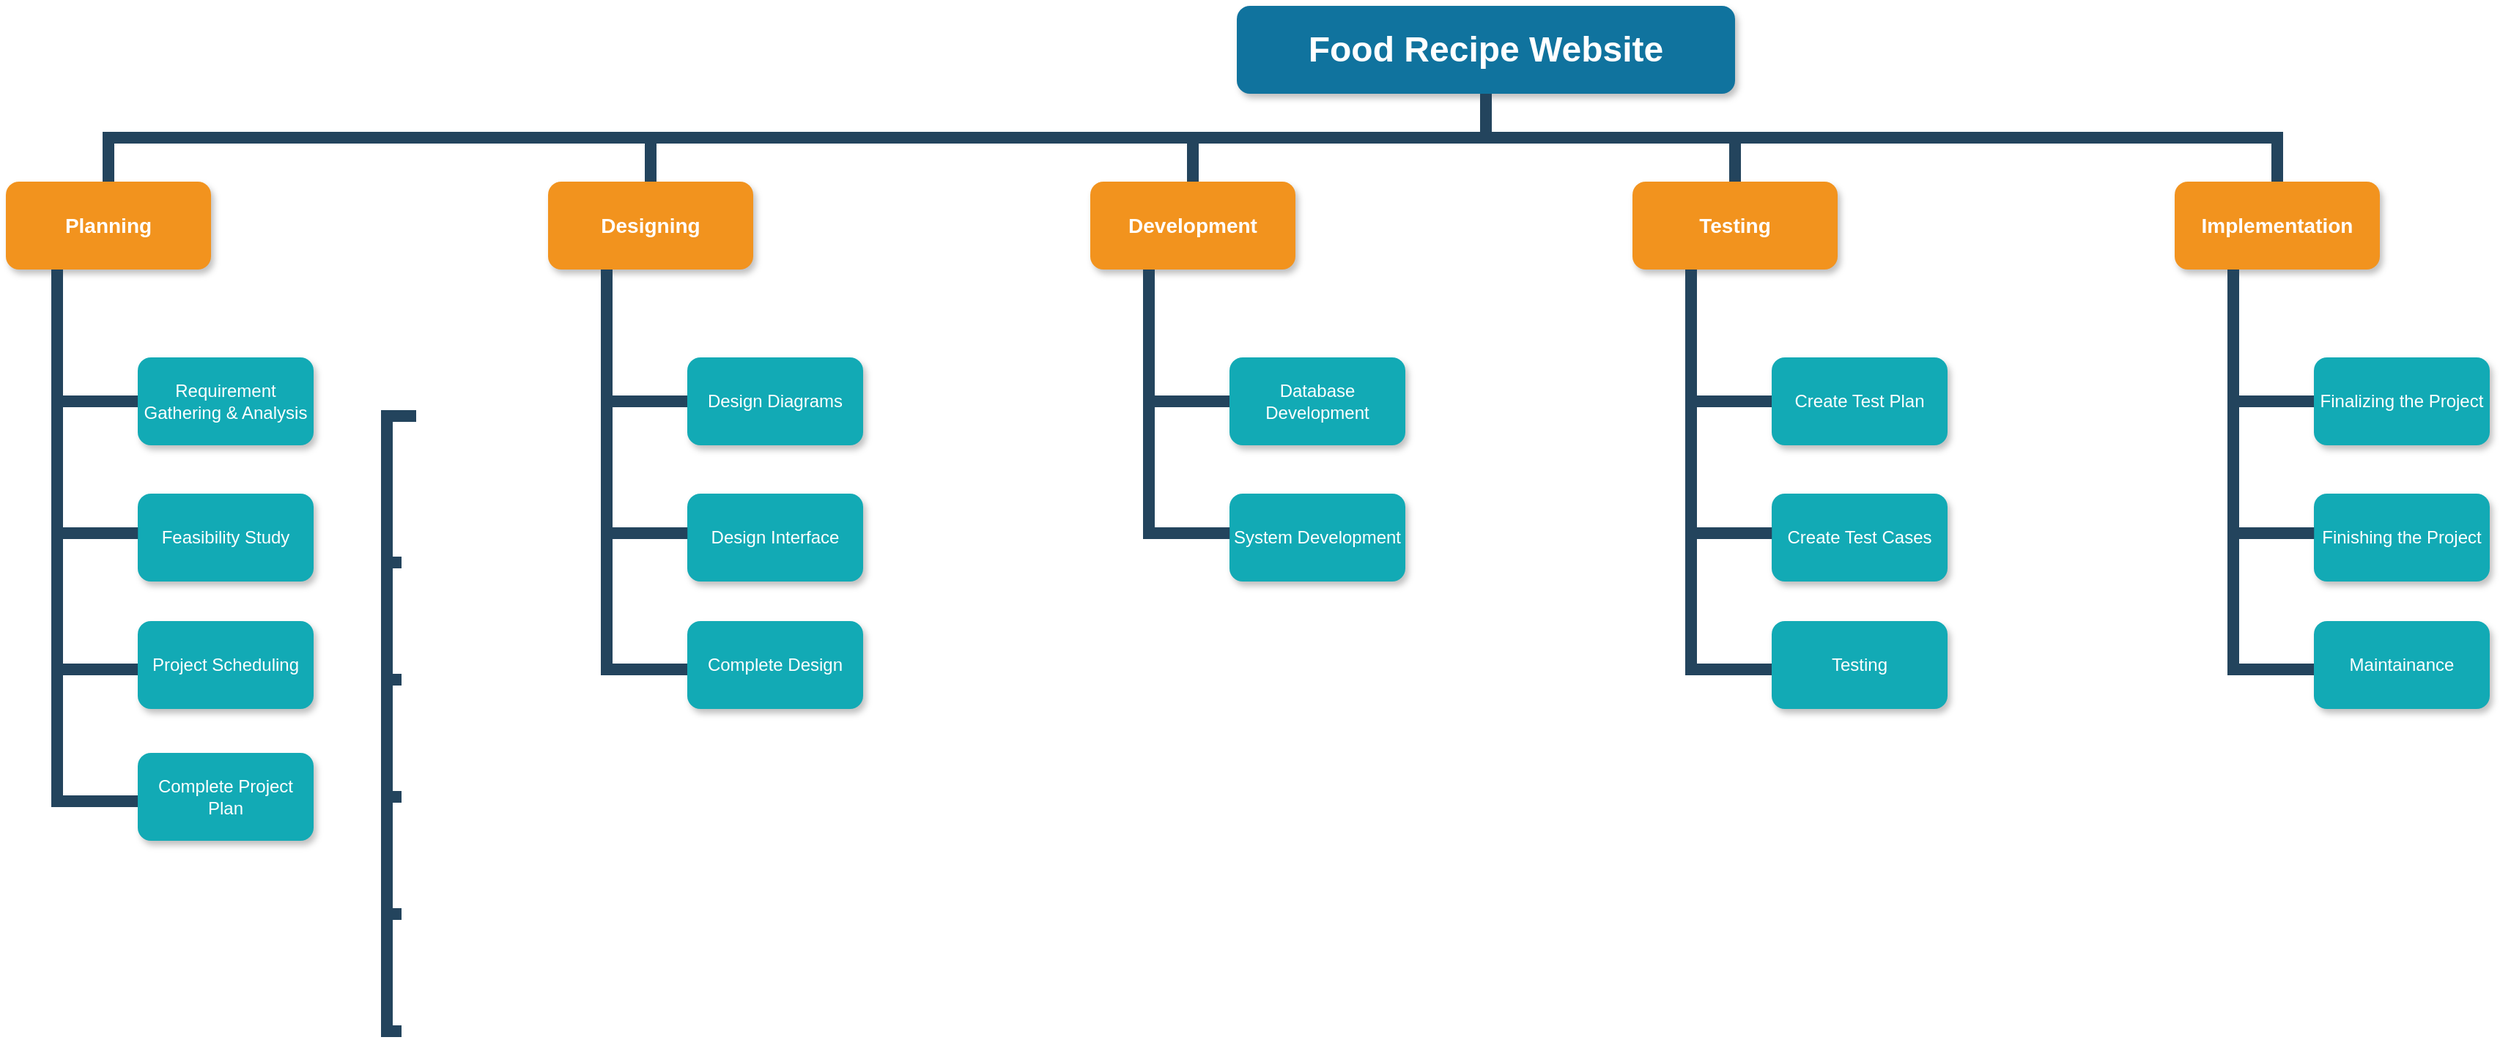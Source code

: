 <mxfile version="21.1.5" type="github">
  <diagram name="Page-1" id="64c3da0e-402f-94eb-ee01-a36477274f13">
    <mxGraphModel dx="1762" dy="973" grid="1" gridSize="10" guides="1" tooltips="1" connect="1" arrows="1" fold="1" page="1" pageScale="1" pageWidth="1169" pageHeight="826" background="none" math="0" shadow="0">
      <root>
        <mxCell id="0" />
        <mxCell id="1" parent="0" />
        <mxCell id="2" value="Food Recipe Website" style="whiteSpace=wrap;rounded=1;shadow=1;fillColor=#10739E;strokeColor=none;fontColor=#FFFFFF;fontStyle=1;fontSize=24" parent="1" vertex="1">
          <mxGeometry x="1000" y="50" width="340" height="60" as="geometry" />
        </mxCell>
        <mxCell id="3" value="Planning" style="whiteSpace=wrap;rounded=1;fillColor=#F2931E;strokeColor=none;shadow=1;fontColor=#FFFFFF;fontStyle=1;fontSize=14" parent="1" vertex="1">
          <mxGeometry x="160" y="170.0" width="140" height="60" as="geometry" />
        </mxCell>
        <mxCell id="4" value="Designing" style="whiteSpace=wrap;rounded=1;fillColor=#F2931E;strokeColor=none;shadow=1;fontColor=#FFFFFF;fontStyle=1;fontSize=14" parent="1" vertex="1">
          <mxGeometry x="530" y="170.0" width="140" height="60" as="geometry" />
        </mxCell>
        <mxCell id="6" value="Development" style="whiteSpace=wrap;rounded=1;fillColor=#F2931E;strokeColor=none;shadow=1;fontColor=#FFFFFF;fontStyle=1;fontSize=14" parent="1" vertex="1">
          <mxGeometry x="900" y="170.0" width="140" height="60" as="geometry" />
        </mxCell>
        <mxCell id="7" value="Testing" style="whiteSpace=wrap;rounded=1;fillColor=#F2931E;strokeColor=none;shadow=1;fontColor=#FFFFFF;fontStyle=1;fontSize=14" parent="1" vertex="1">
          <mxGeometry x="1270" y="170.0" width="140" height="60" as="geometry" />
        </mxCell>
        <mxCell id="8" value="Implementation" style="whiteSpace=wrap;rounded=1;fillColor=#F2931E;strokeColor=none;shadow=1;fontColor=#FFFFFF;fontStyle=1;fontSize=14" parent="1" vertex="1">
          <mxGeometry x="1640" y="170.0" width="140" height="60" as="geometry" />
        </mxCell>
        <mxCell id="12" value="Requirement Gathering &amp; Analysis" style="whiteSpace=wrap;rounded=1;fillColor=#12AAB5;strokeColor=none;shadow=1;fontColor=#FFFFFF;" parent="1" vertex="1">
          <mxGeometry x="250" y="290.0" width="120" height="60" as="geometry" />
        </mxCell>
        <mxCell id="104" value="" style="edgeStyle=elbowEdgeStyle;elbow=vertical;rounded=0;fontColor=#000000;endArrow=none;endFill=0;strokeWidth=8;strokeColor=#23445D;exitX=0.25;exitY=1;exitDx=0;exitDy=0;entryX=0;entryY=0.5;entryDx=0;entryDy=0;" parent="1" source="3" target="12" edge="1">
          <mxGeometry width="100" height="100" relative="1" as="geometry">
            <mxPoint x="360" y="290" as="sourcePoint" />
            <mxPoint x="220" y="760" as="targetPoint" />
            <Array as="points">
              <mxPoint x="220" y="320" />
            </Array>
          </mxGeometry>
        </mxCell>
        <mxCell id="118" value="" style="edgeStyle=elbowEdgeStyle;elbow=horizontal;rounded=0;fontColor=#000000;endArrow=none;endFill=0;strokeWidth=8;strokeColor=#23445D;" parent="1" target="45" edge="1">
          <mxGeometry width="100" height="100" relative="1" as="geometry">
            <mxPoint x="440" y="330" as="sourcePoint" />
            <mxPoint x="430.0" y="430" as="targetPoint" />
            <Array as="points">
              <mxPoint x="420" y="380" />
            </Array>
          </mxGeometry>
        </mxCell>
        <mxCell id="119" value="" style="edgeStyle=elbowEdgeStyle;elbow=horizontal;rounded=0;fontColor=#000000;endArrow=none;endFill=0;strokeWidth=8;strokeColor=#23445D;" parent="1" target="46" edge="1">
          <mxGeometry width="100" height="100" relative="1" as="geometry">
            <mxPoint x="440" y="330" as="sourcePoint" />
            <mxPoint x="430.0" y="510" as="targetPoint" />
            <Array as="points">
              <mxPoint x="420" y="420" />
            </Array>
          </mxGeometry>
        </mxCell>
        <mxCell id="120" value="" style="edgeStyle=elbowEdgeStyle;elbow=horizontal;rounded=0;fontColor=#000000;endArrow=none;endFill=0;strokeWidth=8;strokeColor=#23445D;" parent="1" target="49" edge="1">
          <mxGeometry width="100" height="100" relative="1" as="geometry">
            <mxPoint x="440" y="330" as="sourcePoint" />
            <mxPoint x="430" y="750" as="targetPoint" />
            <Array as="points">
              <mxPoint x="420" y="550" />
            </Array>
          </mxGeometry>
        </mxCell>
        <mxCell id="121" value="" style="edgeStyle=elbowEdgeStyle;elbow=horizontal;rounded=0;fontColor=#000000;endArrow=none;endFill=0;strokeWidth=8;strokeColor=#23445D;" parent="1" target="48" edge="1">
          <mxGeometry width="100" height="100" relative="1" as="geometry">
            <mxPoint x="440" y="330" as="sourcePoint" />
            <mxPoint x="430" y="670" as="targetPoint" />
            <Array as="points">
              <mxPoint x="420" y="500" />
            </Array>
          </mxGeometry>
        </mxCell>
        <mxCell id="122" value="" style="edgeStyle=elbowEdgeStyle;elbow=horizontal;rounded=0;fontColor=#000000;endArrow=none;endFill=0;strokeWidth=8;strokeColor=#23445D;" parent="1" target="47" edge="1">
          <mxGeometry width="100" height="100" relative="1" as="geometry">
            <mxPoint x="440" y="330" as="sourcePoint" />
            <mxPoint x="430.0" y="590" as="targetPoint" />
            <Array as="points">
              <mxPoint x="420" y="470" />
            </Array>
          </mxGeometry>
        </mxCell>
        <mxCell id="229" value="" style="edgeStyle=elbowEdgeStyle;elbow=vertical;rounded=0;fontColor=#000000;endArrow=none;endFill=0;strokeWidth=8;strokeColor=#23445D;" parent="1" source="2" target="3" edge="1">
          <mxGeometry width="100" height="100" relative="1" as="geometry">
            <mxPoint x="540" y="140" as="sourcePoint" />
            <mxPoint x="640" y="40" as="targetPoint" />
          </mxGeometry>
        </mxCell>
        <mxCell id="230" value="" style="edgeStyle=elbowEdgeStyle;elbow=vertical;rounded=0;fontColor=#000000;endArrow=none;endFill=0;strokeWidth=8;strokeColor=#23445D;" parent="1" source="2" target="4" edge="1">
          <mxGeometry width="100" height="100" relative="1" as="geometry">
            <mxPoint x="550" y="150" as="sourcePoint" />
            <mxPoint x="650" y="50" as="targetPoint" />
          </mxGeometry>
        </mxCell>
        <mxCell id="231" value="" style="edgeStyle=elbowEdgeStyle;elbow=vertical;rounded=0;fontColor=#000000;endArrow=none;endFill=0;strokeWidth=8;strokeColor=#23445D;" parent="1" source="2" target="6" edge="1">
          <mxGeometry width="100" height="100" relative="1" as="geometry">
            <mxPoint x="560" y="160" as="sourcePoint" />
            <mxPoint x="660" y="60" as="targetPoint" />
          </mxGeometry>
        </mxCell>
        <mxCell id="232" value="" style="edgeStyle=elbowEdgeStyle;elbow=vertical;rounded=0;fontColor=#000000;endArrow=none;endFill=0;strokeWidth=8;strokeColor=#23445D;" parent="1" source="2" target="7" edge="1">
          <mxGeometry width="100" height="100" relative="1" as="geometry">
            <mxPoint x="570" y="170" as="sourcePoint" />
            <mxPoint x="670" y="70" as="targetPoint" />
          </mxGeometry>
        </mxCell>
        <mxCell id="233" value="" style="edgeStyle=elbowEdgeStyle;elbow=vertical;rounded=0;fontColor=#000000;endArrow=none;endFill=0;strokeWidth=8;strokeColor=#23445D;" parent="1" source="2" target="8" edge="1">
          <mxGeometry width="100" height="100" relative="1" as="geometry">
            <mxPoint x="580" y="180" as="sourcePoint" />
            <mxPoint x="680" y="80" as="targetPoint" />
          </mxGeometry>
        </mxCell>
        <mxCell id="IL7OlBw9bh1s8cGTA9J9-234" value="Feasibility Study" style="whiteSpace=wrap;rounded=1;fillColor=#12AAB5;strokeColor=none;shadow=1;fontColor=#FFFFFF;" vertex="1" parent="1">
          <mxGeometry x="250" y="383.0" width="120" height="60" as="geometry" />
        </mxCell>
        <mxCell id="IL7OlBw9bh1s8cGTA9J9-235" value="Project Scheduling" style="whiteSpace=wrap;rounded=1;fillColor=#12AAB5;strokeColor=none;shadow=1;fontColor=#FFFFFF;" vertex="1" parent="1">
          <mxGeometry x="250" y="470.0" width="120" height="60" as="geometry" />
        </mxCell>
        <mxCell id="IL7OlBw9bh1s8cGTA9J9-236" value="Complete Project Plan" style="whiteSpace=wrap;rounded=1;fillColor=#12AAB5;strokeColor=none;shadow=1;fontColor=#FFFFFF;" vertex="1" parent="1">
          <mxGeometry x="250" y="560.0" width="120" height="60" as="geometry" />
        </mxCell>
        <mxCell id="IL7OlBw9bh1s8cGTA9J9-237" value="" style="edgeStyle=elbowEdgeStyle;elbow=vertical;rounded=0;fontColor=#000000;endArrow=none;endFill=0;strokeWidth=8;strokeColor=#23445D;exitX=0.25;exitY=1;exitDx=0;exitDy=0;entryX=0.001;entryY=0.451;entryDx=0;entryDy=0;entryPerimeter=0;" edge="1" parent="1" target="IL7OlBw9bh1s8cGTA9J9-234">
          <mxGeometry width="100" height="100" relative="1" as="geometry">
            <mxPoint x="195" y="230" as="sourcePoint" />
            <mxPoint x="240" y="410" as="targetPoint" />
            <Array as="points">
              <mxPoint x="220" y="410" />
            </Array>
          </mxGeometry>
        </mxCell>
        <mxCell id="IL7OlBw9bh1s8cGTA9J9-238" value="" style="edgeStyle=elbowEdgeStyle;elbow=vertical;rounded=0;fontColor=#000000;endArrow=none;endFill=0;strokeWidth=8;strokeColor=#23445D;entryX=0.001;entryY=0.451;entryDx=0;entryDy=0;entryPerimeter=0;exitX=0.25;exitY=1;exitDx=0;exitDy=0;" edge="1" parent="1" source="3">
          <mxGeometry width="100" height="100" relative="1" as="geometry">
            <mxPoint x="195" y="240" as="sourcePoint" />
            <mxPoint x="250" y="503" as="targetPoint" />
            <Array as="points">
              <mxPoint x="220" y="503" />
            </Array>
          </mxGeometry>
        </mxCell>
        <mxCell id="IL7OlBw9bh1s8cGTA9J9-239" value="" style="edgeStyle=elbowEdgeStyle;elbow=vertical;rounded=0;fontColor=#000000;endArrow=none;endFill=0;strokeWidth=8;strokeColor=#23445D;entryX=0.001;entryY=0.451;entryDx=0;entryDy=0;entryPerimeter=0;exitX=0.25;exitY=1;exitDx=0;exitDy=0;" edge="1" parent="1" source="3">
          <mxGeometry width="100" height="100" relative="1" as="geometry">
            <mxPoint x="195" y="320" as="sourcePoint" />
            <mxPoint x="250" y="593" as="targetPoint" />
            <Array as="points">
              <mxPoint x="220" y="593" />
            </Array>
          </mxGeometry>
        </mxCell>
        <mxCell id="IL7OlBw9bh1s8cGTA9J9-240" value="Design Diagrams" style="whiteSpace=wrap;rounded=1;fillColor=#12AAB5;strokeColor=none;shadow=1;fontColor=#FFFFFF;" vertex="1" parent="1">
          <mxGeometry x="625" y="290.0" width="120" height="60" as="geometry" />
        </mxCell>
        <mxCell id="IL7OlBw9bh1s8cGTA9J9-241" value="" style="edgeStyle=elbowEdgeStyle;elbow=vertical;rounded=0;fontColor=#000000;endArrow=none;endFill=0;strokeWidth=8;strokeColor=#23445D;exitX=0.25;exitY=1;exitDx=0;exitDy=0;entryX=0;entryY=0.5;entryDx=0;entryDy=0;" edge="1" parent="1" target="IL7OlBw9bh1s8cGTA9J9-240">
          <mxGeometry width="100" height="100" relative="1" as="geometry">
            <mxPoint x="570" y="230" as="sourcePoint" />
            <mxPoint x="595" y="760" as="targetPoint" />
            <Array as="points">
              <mxPoint x="595" y="320" />
            </Array>
          </mxGeometry>
        </mxCell>
        <mxCell id="IL7OlBw9bh1s8cGTA9J9-242" value="Design Interface" style="whiteSpace=wrap;rounded=1;fillColor=#12AAB5;strokeColor=none;shadow=1;fontColor=#FFFFFF;" vertex="1" parent="1">
          <mxGeometry x="625" y="383.0" width="120" height="60" as="geometry" />
        </mxCell>
        <mxCell id="IL7OlBw9bh1s8cGTA9J9-243" value="Complete Design" style="whiteSpace=wrap;rounded=1;fillColor=#12AAB5;strokeColor=none;shadow=1;fontColor=#FFFFFF;" vertex="1" parent="1">
          <mxGeometry x="625" y="470.0" width="120" height="60" as="geometry" />
        </mxCell>
        <mxCell id="IL7OlBw9bh1s8cGTA9J9-245" value="" style="edgeStyle=elbowEdgeStyle;elbow=vertical;rounded=0;fontColor=#000000;endArrow=none;endFill=0;strokeWidth=8;strokeColor=#23445D;exitX=0.25;exitY=1;exitDx=0;exitDy=0;entryX=0.001;entryY=0.451;entryDx=0;entryDy=0;entryPerimeter=0;" edge="1" parent="1" target="IL7OlBw9bh1s8cGTA9J9-242">
          <mxGeometry width="100" height="100" relative="1" as="geometry">
            <mxPoint x="570" y="230" as="sourcePoint" />
            <mxPoint x="615" y="410" as="targetPoint" />
            <Array as="points">
              <mxPoint x="595" y="410" />
            </Array>
          </mxGeometry>
        </mxCell>
        <mxCell id="IL7OlBw9bh1s8cGTA9J9-246" value="" style="edgeStyle=elbowEdgeStyle;elbow=vertical;rounded=0;fontColor=#000000;endArrow=none;endFill=0;strokeWidth=8;strokeColor=#23445D;entryX=0.001;entryY=0.451;entryDx=0;entryDy=0;entryPerimeter=0;exitX=0.25;exitY=1;exitDx=0;exitDy=0;" edge="1" parent="1">
          <mxGeometry width="100" height="100" relative="1" as="geometry">
            <mxPoint x="570" y="230" as="sourcePoint" />
            <mxPoint x="625" y="503" as="targetPoint" />
            <Array as="points">
              <mxPoint x="595" y="503" />
            </Array>
          </mxGeometry>
        </mxCell>
        <mxCell id="IL7OlBw9bh1s8cGTA9J9-248" value="Database Development" style="whiteSpace=wrap;rounded=1;fillColor=#12AAB5;strokeColor=none;shadow=1;fontColor=#FFFFFF;" vertex="1" parent="1">
          <mxGeometry x="995" y="290.0" width="120" height="60" as="geometry" />
        </mxCell>
        <mxCell id="IL7OlBw9bh1s8cGTA9J9-249" value="" style="edgeStyle=elbowEdgeStyle;elbow=vertical;rounded=0;fontColor=#000000;endArrow=none;endFill=0;strokeWidth=8;strokeColor=#23445D;exitX=0.25;exitY=1;exitDx=0;exitDy=0;entryX=0;entryY=0.5;entryDx=0;entryDy=0;" edge="1" parent="1" target="IL7OlBw9bh1s8cGTA9J9-248">
          <mxGeometry width="100" height="100" relative="1" as="geometry">
            <mxPoint x="940" y="230" as="sourcePoint" />
            <mxPoint x="965" y="760" as="targetPoint" />
            <Array as="points">
              <mxPoint x="965" y="320" />
            </Array>
          </mxGeometry>
        </mxCell>
        <mxCell id="IL7OlBw9bh1s8cGTA9J9-250" value="System Development" style="whiteSpace=wrap;rounded=1;fillColor=#12AAB5;strokeColor=none;shadow=1;fontColor=#FFFFFF;" vertex="1" parent="1">
          <mxGeometry x="995" y="383.0" width="120" height="60" as="geometry" />
        </mxCell>
        <mxCell id="IL7OlBw9bh1s8cGTA9J9-252" value="" style="edgeStyle=elbowEdgeStyle;elbow=vertical;rounded=0;fontColor=#000000;endArrow=none;endFill=0;strokeWidth=8;strokeColor=#23445D;exitX=0.25;exitY=1;exitDx=0;exitDy=0;entryX=0.001;entryY=0.451;entryDx=0;entryDy=0;entryPerimeter=0;" edge="1" parent="1" target="IL7OlBw9bh1s8cGTA9J9-250">
          <mxGeometry width="100" height="100" relative="1" as="geometry">
            <mxPoint x="940" y="230" as="sourcePoint" />
            <mxPoint x="985" y="410" as="targetPoint" />
            <Array as="points">
              <mxPoint x="965" y="410" />
            </Array>
          </mxGeometry>
        </mxCell>
        <mxCell id="IL7OlBw9bh1s8cGTA9J9-254" value="Create Test Plan" style="whiteSpace=wrap;rounded=1;fillColor=#12AAB5;strokeColor=none;shadow=1;fontColor=#FFFFFF;" vertex="1" parent="1">
          <mxGeometry x="1365" y="290.0" width="120" height="60" as="geometry" />
        </mxCell>
        <mxCell id="IL7OlBw9bh1s8cGTA9J9-255" value="" style="edgeStyle=elbowEdgeStyle;elbow=vertical;rounded=0;fontColor=#000000;endArrow=none;endFill=0;strokeWidth=8;strokeColor=#23445D;exitX=0.25;exitY=1;exitDx=0;exitDy=0;entryX=0;entryY=0.5;entryDx=0;entryDy=0;" edge="1" parent="1" target="IL7OlBw9bh1s8cGTA9J9-254">
          <mxGeometry width="100" height="100" relative="1" as="geometry">
            <mxPoint x="1310" y="230" as="sourcePoint" />
            <mxPoint x="1335" y="760" as="targetPoint" />
            <Array as="points">
              <mxPoint x="1335" y="320" />
            </Array>
          </mxGeometry>
        </mxCell>
        <mxCell id="IL7OlBw9bh1s8cGTA9J9-256" value="Create Test Cases" style="whiteSpace=wrap;rounded=1;fillColor=#12AAB5;strokeColor=none;shadow=1;fontColor=#FFFFFF;" vertex="1" parent="1">
          <mxGeometry x="1365" y="383.0" width="120" height="60" as="geometry" />
        </mxCell>
        <mxCell id="IL7OlBw9bh1s8cGTA9J9-257" value="Testing" style="whiteSpace=wrap;rounded=1;fillColor=#12AAB5;strokeColor=none;shadow=1;fontColor=#FFFFFF;" vertex="1" parent="1">
          <mxGeometry x="1365" y="470.0" width="120" height="60" as="geometry" />
        </mxCell>
        <mxCell id="IL7OlBw9bh1s8cGTA9J9-258" value="" style="edgeStyle=elbowEdgeStyle;elbow=vertical;rounded=0;fontColor=#000000;endArrow=none;endFill=0;strokeWidth=8;strokeColor=#23445D;exitX=0.25;exitY=1;exitDx=0;exitDy=0;entryX=0.001;entryY=0.451;entryDx=0;entryDy=0;entryPerimeter=0;" edge="1" parent="1" target="IL7OlBw9bh1s8cGTA9J9-256">
          <mxGeometry width="100" height="100" relative="1" as="geometry">
            <mxPoint x="1310" y="230" as="sourcePoint" />
            <mxPoint x="1355" y="410" as="targetPoint" />
            <Array as="points">
              <mxPoint x="1335" y="410" />
            </Array>
          </mxGeometry>
        </mxCell>
        <mxCell id="IL7OlBw9bh1s8cGTA9J9-259" value="" style="edgeStyle=elbowEdgeStyle;elbow=vertical;rounded=0;fontColor=#000000;endArrow=none;endFill=0;strokeWidth=8;strokeColor=#23445D;entryX=0.001;entryY=0.451;entryDx=0;entryDy=0;entryPerimeter=0;exitX=0.25;exitY=1;exitDx=0;exitDy=0;" edge="1" parent="1">
          <mxGeometry width="100" height="100" relative="1" as="geometry">
            <mxPoint x="1310" y="230" as="sourcePoint" />
            <mxPoint x="1365" y="503" as="targetPoint" />
            <Array as="points">
              <mxPoint x="1335" y="503" />
            </Array>
          </mxGeometry>
        </mxCell>
        <mxCell id="IL7OlBw9bh1s8cGTA9J9-260" value="Finalizing the Project" style="whiteSpace=wrap;rounded=1;fillColor=#12AAB5;strokeColor=none;shadow=1;fontColor=#FFFFFF;" vertex="1" parent="1">
          <mxGeometry x="1735" y="290.0" width="120" height="60" as="geometry" />
        </mxCell>
        <mxCell id="IL7OlBw9bh1s8cGTA9J9-261" value="" style="edgeStyle=elbowEdgeStyle;elbow=vertical;rounded=0;fontColor=#000000;endArrow=none;endFill=0;strokeWidth=8;strokeColor=#23445D;exitX=0.25;exitY=1;exitDx=0;exitDy=0;entryX=0;entryY=0.5;entryDx=0;entryDy=0;" edge="1" parent="1" target="IL7OlBw9bh1s8cGTA9J9-260">
          <mxGeometry width="100" height="100" relative="1" as="geometry">
            <mxPoint x="1680" y="230" as="sourcePoint" />
            <mxPoint x="1705" y="760" as="targetPoint" />
            <Array as="points">
              <mxPoint x="1705" y="320" />
            </Array>
          </mxGeometry>
        </mxCell>
        <mxCell id="IL7OlBw9bh1s8cGTA9J9-262" value="Finishing the Project" style="whiteSpace=wrap;rounded=1;fillColor=#12AAB5;strokeColor=none;shadow=1;fontColor=#FFFFFF;" vertex="1" parent="1">
          <mxGeometry x="1735" y="383.0" width="120" height="60" as="geometry" />
        </mxCell>
        <mxCell id="IL7OlBw9bh1s8cGTA9J9-263" value="Maintainance" style="whiteSpace=wrap;rounded=1;fillColor=#12AAB5;strokeColor=none;shadow=1;fontColor=#FFFFFF;" vertex="1" parent="1">
          <mxGeometry x="1735" y="470.0" width="120" height="60" as="geometry" />
        </mxCell>
        <mxCell id="IL7OlBw9bh1s8cGTA9J9-264" value="" style="edgeStyle=elbowEdgeStyle;elbow=vertical;rounded=0;fontColor=#000000;endArrow=none;endFill=0;strokeWidth=8;strokeColor=#23445D;exitX=0.25;exitY=1;exitDx=0;exitDy=0;entryX=0.001;entryY=0.451;entryDx=0;entryDy=0;entryPerimeter=0;" edge="1" parent="1" target="IL7OlBw9bh1s8cGTA9J9-262">
          <mxGeometry width="100" height="100" relative="1" as="geometry">
            <mxPoint x="1680" y="230" as="sourcePoint" />
            <mxPoint x="1725" y="410" as="targetPoint" />
            <Array as="points">
              <mxPoint x="1705" y="410" />
            </Array>
          </mxGeometry>
        </mxCell>
        <mxCell id="IL7OlBw9bh1s8cGTA9J9-265" value="" style="edgeStyle=elbowEdgeStyle;elbow=vertical;rounded=0;fontColor=#000000;endArrow=none;endFill=0;strokeWidth=8;strokeColor=#23445D;entryX=0.001;entryY=0.451;entryDx=0;entryDy=0;entryPerimeter=0;exitX=0.25;exitY=1;exitDx=0;exitDy=0;" edge="1" parent="1">
          <mxGeometry width="100" height="100" relative="1" as="geometry">
            <mxPoint x="1680" y="230" as="sourcePoint" />
            <mxPoint x="1735" y="503" as="targetPoint" />
            <Array as="points">
              <mxPoint x="1705" y="503" />
            </Array>
          </mxGeometry>
        </mxCell>
      </root>
    </mxGraphModel>
  </diagram>
</mxfile>
